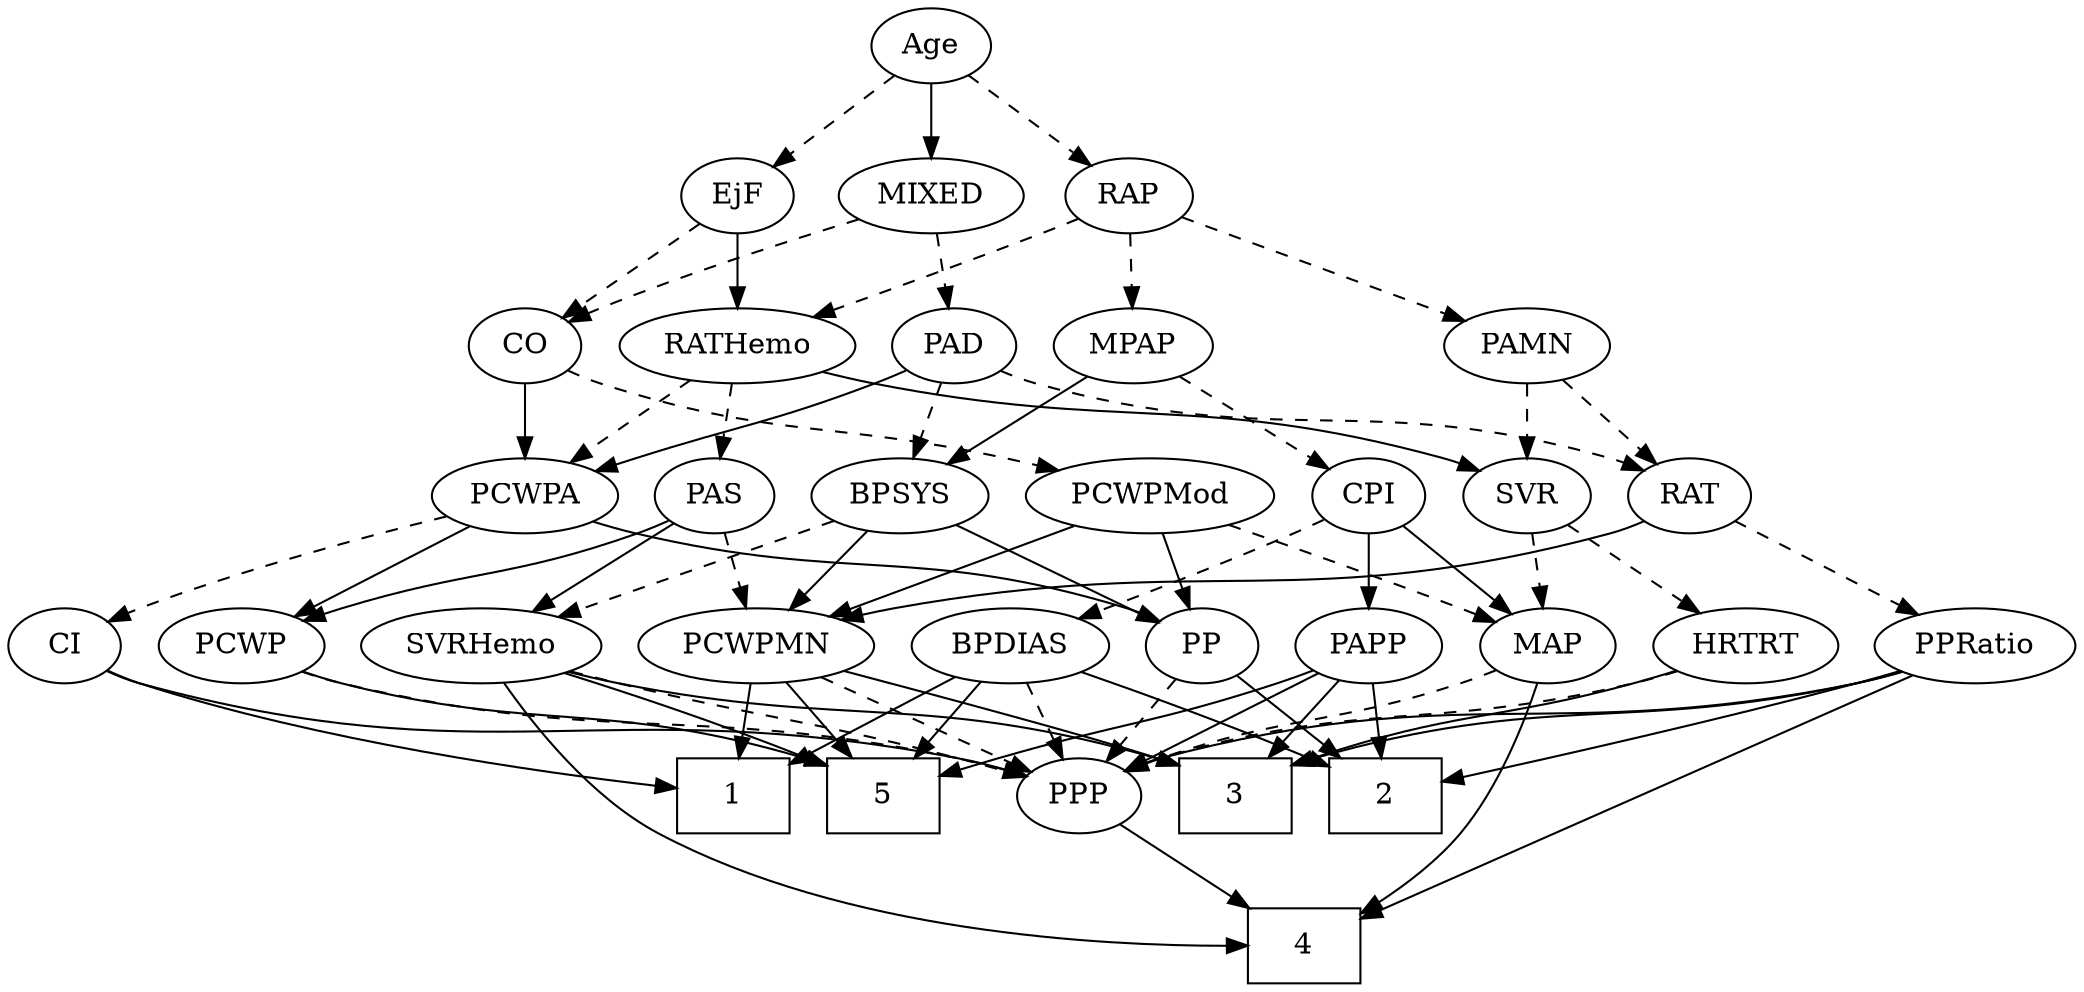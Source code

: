 strict digraph {
	graph [bb="0,0,906.65,468"];
	node [label="\N"];
	1	[height=0.5,
		pos="587.65,90",
		shape=box,
		width=0.75];
	2	[height=0.5,
		pos="294.65,90",
		shape=box,
		width=0.75];
	3	[height=0.5,
		pos="366.65,90",
		shape=box,
		width=0.75];
	4	[height=0.5,
		pos="333.65,18",
		shape=box,
		width=0.75];
	5	[height=0.5,
		pos="515.65,90",
		shape=box,
		width=0.75];
	Age	[height=0.5,
		pos="483.65,450",
		width=0.75];
	EjF	[height=0.5,
		pos="483.65,378",
		width=0.75];
	Age -> EjF	[pos="e,483.65,396.1 483.65,431.7 483.65,423.98 483.65,414.71 483.65,406.11",
		style=dashed];
	RAP	[height=0.5,
		pos="396.65,378",
		width=0.77632];
	Age -> RAP	[pos="e,413.37,392.46 466.87,435.5 453.99,425.14 436.01,410.67 421.47,398.97",
		style=dashed];
	MIXED	[height=0.5,
		pos="573.65,378",
		width=1.1193];
	Age -> MIXED	[pos="e,554.29,394.05 500.57,435.83 513.46,425.81 531.47,411.81 546.38,400.21",
		style=solid];
	CO	[height=0.5,
		pos="573.65,306",
		width=0.75];
	EjF -> CO	[pos="e,556.79,320.11 500.57,363.83 514.15,353.27 533.4,338.3 548.74,326.37",
		style=dashed];
	RATHemo	[height=0.5,
		pos="479.65,306",
		width=1.3721];
	EjF -> RATHemo	[pos="e,480.62,324.1 482.66,359.7 482.22,351.98 481.69,342.71 481.2,334.11",
		style=solid];
	MPAP	[height=0.5,
		pos="377.65,306",
		width=0.97491];
	RAP -> MPAP	[pos="e,382.34,324.28 392.05,360.05 389.93,352.26 387.37,342.82 385,334.08",
		style=dashed];
	PAMN	[height=0.5,
		pos="288.65,306",
		width=1.011];
	RAP -> PAMN	[pos="e,310.11,320.91 377.59,364.65 361.28,354.08 337.51,338.67 318.65,326.45",
		style=dashed];
	RAP -> RATHemo	[pos="e,460.96,322.76 413.04,363.17 424.47,353.54 439.96,340.47 453.12,329.37",
		style=dashed];
	PAD	[height=0.5,
		pos="647.65,306",
		width=0.79437];
	MIXED -> PAD	[pos="e,632.28,321.54 590.07,361.46 600.31,351.78 613.63,339.17 624.89,328.53",
		style=dashed];
	MIXED -> CO	[pos="e,573.65,324.1 573.65,359.7 573.65,351.98 573.65,342.71 573.65,334.11",
		style=dashed];
	BPSYS	[height=0.5,
		pos="574.65,234",
		width=1.0471];
	MPAP -> BPSYS	[pos="e,545.6,245.61 404.57,294.39 410.2,292.24 416.1,290.01 421.65,288 468.42,271.03 480.69,268.46 527.65,252 530.37,251.04 533.18,250.05 \
536.01,249.04",
		style=solid];
	CPI	[height=0.5,
		pos="369.65,234",
		width=0.75];
	MPAP -> CPI	[pos="e,371.6,252.1 375.67,287.7 374.79,279.98 373.73,270.71 372.75,262.11",
		style=dashed];
	PCWPMN	[height=0.5,
		pos="578.65,162",
		width=1.3902];
	BPSYS -> PCWPMN	[pos="e,577.67,180.1 575.64,215.7 576.08,207.98 576.61,198.71 577.1,190.11",
		style=solid];
	SVRHemo	[height=0.5,
		pos="696.65,162",
		width=1.3902];
	BPSYS -> SVRHemo	[pos="e,670.97,177.73 597.88,219.67 616.07,209.23 641.64,194.56 662.21,182.76",
		style=dashed];
	PP	[height=0.5,
		pos="381.65,162",
		width=0.75];
	BPSYS -> PP	[pos="e,402.77,173.51 545.61,222.34 539.68,220.21 533.47,218.01 527.65,216 479.01,199.25 465.44,199.02 417.65,180 415.82,179.27 413.95,\
178.49 412.07,177.69",
		style=solid];
	PAD -> BPSYS	[pos="e,590.77,250.46 632.52,290.5 622.61,281 609.46,268.38 598.2,257.58",
		style=dashed];
	RAT	[height=0.5,
		pos="297.65,234",
		width=0.75827];
	PAD -> RAT	[pos="e,318.15,246.03 625.95,293.99 620.72,291.71 615.07,289.53 609.65,288 490.6,254.39 452.35,286.83 333.65,252 331.71,251.43 329.74,\
250.77 327.78,250.05",
		style=dashed];
	PCWPA	[height=0.5,
		pos="744.65,234",
		width=1.1555];
	PAD -> PCWPA	[pos="e,724.13,249.8 665.89,291.83 679.88,281.74 699.45,267.62 715.58,255.98",
		style=solid];
	PCWPMod	[height=0.5,
		pos="466.65,234",
		width=1.4443];
	CO -> PCWPMod	[pos="e,489.92,250.23 555.01,292.81 539.4,282.59 516.77,267.79 498.33,255.73",
		style=dashed];
	CO -> PCWPA	[pos="e,714.12,246.32 594.86,294.69 599.69,292.43 604.82,290.08 609.65,288 641.25,274.35 677.6,260.17 704.61,249.91",
		style=solid];
	PAS	[height=0.5,
		pos="657.65,234",
		width=0.75];
	PAS -> PCWPMN	[pos="e,596.71,179.01 642.04,219.17 631.34,209.69 616.9,196.9 604.5,185.91",
		style=dashed];
	PAS -> SVRHemo	[pos="e,687.11,180.12 666.69,216.76 671.28,208.53 676.97,198.32 682.15,189.02",
		style=solid];
	PCWP	[height=0.5,
		pos="799.65,162",
		width=0.97491];
	PAS -> PCWP	[pos="e,774.89,175.2 678.91,222.52 701.88,211.19 738.83,192.98 765.81,179.68",
		style=solid];
	PAMN -> RAT	[pos="e,295.45,252.1 290.87,287.7 291.86,279.98 293.05,270.71 294.16,262.11",
		style=dashed];
	SVR	[height=0.5,
		pos="224.65,234",
		width=0.77632];
	PAMN -> SVR	[pos="e,238.24,249.86 274.12,289.12 265.54,279.73 254.54,267.7 245.09,257.36",
		style=dashed];
	RATHemo -> PAS	[pos="e,636.46,245.37 514.11,293.05 543.06,282.8 585.4,267.29 621.65,252 623.46,251.23 625.32,250.43 627.19,249.6",
		style=dashed];
	RATHemo -> SVR	[pos="e,246.25,245.84 442.93,293.85 435.88,291.82 428.55,289.79 421.65,288 351.08,269.74 330.7,275.34 261.65,252 259.74,251.35 257.8,250.64 \
255.85,249.89",
		style=solid];
	RATHemo -> PCWPA	[pos="e,713.23,245.99 516.38,293.88 523.42,291.85 530.74,289.81 537.65,288 606.48,269.99 625.15,271.27 693.65,252 696.84,251.1 700.12,\
250.13 703.42,249.11",
		style=dashed];
	BPDIAS	[height=0.5,
		pos="468.65,162",
		width=1.1735];
	CPI -> BPDIAS	[pos="e,447.86,177.7 387.8,220.16 402.26,209.94 422.76,195.44 439.5,183.61",
		style=dashed];
	MAP	[height=0.5,
		pos="224.65,162",
		width=0.84854];
	CPI -> MAP	[pos="e,247.57,174.07 348.25,222.67 324.15,211.04 284.72,192 256.89,178.56",
		style=solid];
	PAPP	[height=0.5,
		pos="304.65,162",
		width=0.88464];
	CPI -> PAPP	[pos="e,318.86,178.31 355.86,218.15 347.11,208.72 335.6,196.33 325.71,185.69",
		style=solid];
	RAT -> PCWPMN	[pos="e,541.64,174.21 318.61,222.03 323.45,219.8 328.65,217.63 333.65,216 413.67,189.82 437.78,199.68 519.65,180 523.67,179.03 527.83,\
177.97 531.99,176.86",
		style=solid];
	PPRatio	[height=0.5,
		pos="39.646,162",
		width=1.1013];
	RAT -> PPRatio	[pos="e,69.146,174.16 276.67,222.08 271.83,219.84 266.63,217.67 261.65,216 186.75,190.96 163.71,201.23 87.646,180 84.718,179.18 81.71,\
178.28 78.697,177.32",
		style=dashed];
	SVR -> MAP	[pos="e,224.65,180.1 224.65,215.7 224.65,207.98 224.65,198.71 224.65,190.11",
		style=dashed];
	HRTRT	[height=0.5,
		pos="136.65,162",
		width=1.1013];
	SVR -> HRTRT	[pos="e,155.39,177.91 207.68,219.5 195.15,209.54 177.86,195.78 163.47,184.34",
		style=dashed];
	PCWPMod -> PCWPMN	[pos="e,554.66,177.99 490.67,217.98 506.77,207.93 528.15,194.56 545.81,183.52",
		style=solid];
	PCWPMod -> MAP	[pos="e,247.91,173.88 427.63,221.98 420.34,219.96 412.76,217.89 405.65,216 342.73,199.26 325.25,201.08 263.65,180 261.55,179.28 259.4,\
178.5 257.25,177.67",
		style=dashed];
	PCWPMod -> PP	[pos="e,398,176.47 447.36,217.12 435.03,206.96 418.94,193.71 405.76,182.86",
		style=solid];
	PCWPA -> PP	[pos="e,402.15,174.03 713.9,221.7 707.29,219.56 700.29,217.52 693.65,216 573.08,188.31 536.35,214.83 417.65,180 415.71,179.43 413.74,178.77 \
411.78,178.05",
		style=solid];
	PCWPA -> PCWP	[pos="e,786.96,179.15 757.4,216.76 764.34,207.93 773.07,196.83 780.78,187.01",
		style=solid];
	CI	[height=0.5,
		pos="879.65,162",
		width=0.75];
	PCWPA -> CI	[pos="e,858.89,173.76 770.36,219.67 793.05,207.9 826.13,190.75 849.95,178.4",
		style=dashed];
	PCWPMN -> 1	[pos="e,585.45,108.1 580.87,143.7 581.86,135.98 583.05,126.71 584.16,118.11",
		style=solid];
	PCWPMN -> 3	[pos="e,393.98,104.42 540.85,149.94 498.54,137.52 432.85,118.09 403.38,107.86",
		style=solid];
	PCWPMN -> 5	[pos="e,531.06,108.12 564.03,144.76 556.23,136.1 546.47,125.25 537.76,115.57",
		style=solid];
	PPP	[height=0.5,
		pos="438.65,90",
		width=0.75];
	PCWPMN -> PPP	[pos="e,459.75,101.55 550.65,147 526.98,135.17 493.14,118.25 468.87,106.11",
		style=dashed];
	SVRHemo -> 3	[pos="e,393.84,104.84 660.01,149.65 652.65,147.6 644.93,145.6 637.65,144 537.57,122.01 505.62,137.86 403.6,107.79",
		style=solid];
	SVRHemo -> 4	[pos="e,360.97,21.578 687.79,144.18 676.04,123.62 653.26,89.445 623.65,72 581.37,47.097 439.73,29.766 371.3,22.634",
		style=solid];
	SVRHemo -> 5	[pos="e,542.65,104.08 661.44,149.14 633.88,139.63 594.47,125.54 552.04,107.99",
		style=solid];
	SVRHemo -> PPP	[pos="e,460.52,100.87 659.28,149.89 652.12,147.86 644.67,145.81 637.65,144 567.9,126.02 548.27,129.87 479.65,108 476.49,106.99 473.24,\
105.85 470.01,104.63",
		style=dashed];
	BPDIAS -> 1	[pos="e,560.57,106.93 492.44,147 509.42,137.01 532.56,123.4 551.77,112.1",
		style=solid];
	BPDIAS -> 2	[pos="e,321.68,104.03 437.41,149.76 411.19,140.16 372.6,125.64 330.9,107.97",
		style=solid];
	BPDIAS -> 5	[pos="e,503.93,108.45 479.78,144.41 485.3,136.2 492.08,126.1 498.26,116.9",
		style=solid];
	BPDIAS -> PPP	[pos="e,445.84,107.79 461.38,144.05 457.92,135.97 453.7,126.12 449.84,117.11",
		style=dashed];
	MAP -> 4	[pos="e,306.63,32.769 228.05,143.78 232.51,124.67 241.81,93.687 258.65,72 269.15,58.467 284.06,46.957 297.81,38.156",
		style=solid];
	MAP -> PPP	[pos="e,417.61,101.74 247.92,150.14 253.04,147.96 258.48,145.78 263.65,144 323.97,123.19 342.64,129.72 402.65,108 404.5,107.33 406.38,\
106.6 408.27,105.83",
		style=dashed];
	PP -> 2	[pos="e,316,108.18 364.87,147.5 353.34,138.23 337.72,125.66 324.14,114.73",
		style=solid];
	PP -> PPP	[pos="e,426.3,106.16 394.01,145.81 401.56,136.55 411.35,124.52 419.84,114.09",
		style=dashed];
	PPP -> 4	[pos="e,359.36,36.139 419.87,76.485 405.51,66.908 385.3,53.435 368.06,41.939",
		style=solid];
	PPRatio -> 2	[pos="e,267.64,97.098 69.467,149.97 75.455,147.89 81.726,145.8 87.646,144 146.54,126.07 216.05,109.12 257.68,99.407",
		style=solid];
	PPRatio -> 3	[pos="e,339.46,104.85 68.818,149.66 74.97,147.55 81.469,145.54 87.646,144 190.49,118.42 224.19,138.4 329.71,107.77",
		style=solid];
	PPRatio -> 4	[pos="e,306.34,32.19 65.737,148.4 118.3,123.01 237.02,65.671 297.2,36.603",
		style=solid];
	PPRatio -> PPP	[pos="e,418.16,102.09 68.524,149.59 74.754,147.46 81.359,145.45 87.646,144 224.94,112.28 267.13,146.6 402.65,108 404.59,107.45 406.56,\
106.8 408.53,106.08",
		style=solid];
	PCWP -> 5	[pos="e,542.86,104.77 773.4,149.91 767.62,147.73 761.48,145.63 755.65,144 669.99,120.14 641.34,134.82 552.52,107.8",
		style=solid];
	PCWP -> PPP	[pos="e,459.98,101.09 773.46,149.71 767.67,147.55 761.52,145.49 755.65,144 635.76,113.49 599.15,139.97 479.65,108 476.27,107.1 472.8,105.98 \
469.38,104.75",
		style=dashed];
	CI -> 1	[pos="e,614.73,94.453 859.05,150.25 854.1,147.96 848.76,145.71 843.65,144 767.9,118.67 675.32,103.12 624.84,95.874",
		style=solid];
	CI -> PPP	[pos="e,459.95,101.22 859.17,149.86 854.21,147.58 848.84,145.44 843.65,144 686.96,100.66 637.33,147.56 479.65,108 476.26,107.15 472.78,\
106.07 469.35,104.86",
		style=solid];
	PAPP -> 2	[pos="e,297.09,108.1 302.17,143.7 301.07,135.98 299.75,126.71 298.52,118.11",
		style=solid];
	PAPP -> 3	[pos="e,351.18,108.46 318.41,145.46 326.06,136.82 335.78,125.85 344.48,116.03",
		style=solid];
	PAPP -> 5	[pos="e,488.48,102.8 329.18,150.26 334.56,148.07 340.26,145.86 345.65,144 401.91,124.57 418.38,127.43 474.65,108 476.06,107.51 477.49,\
107 478.93,106.47",
		style=solid];
	PAPP -> PPP	[pos="e,418.01,101.78 327.38,149.13 349.89,137.37 384.47,119.3 409.1,106.43",
		style=solid];
	HRTRT -> 3	[pos="e,339.37,104.57 166.45,149.93 172.44,147.85 178.72,145.78 184.65,144 245.67,125.72 265.79,129.91 329.62,108",
		style=solid];
	HRTRT -> PPP	[pos="e,418.1,101.9 165.84,149.74 171.99,147.63 178.48,145.59 184.65,144 279.75,119.51 308.9,137.25 402.65,108 404.58,107.4 406.54,106.71 \
408.49,105.97",
		style=dashed];
}
